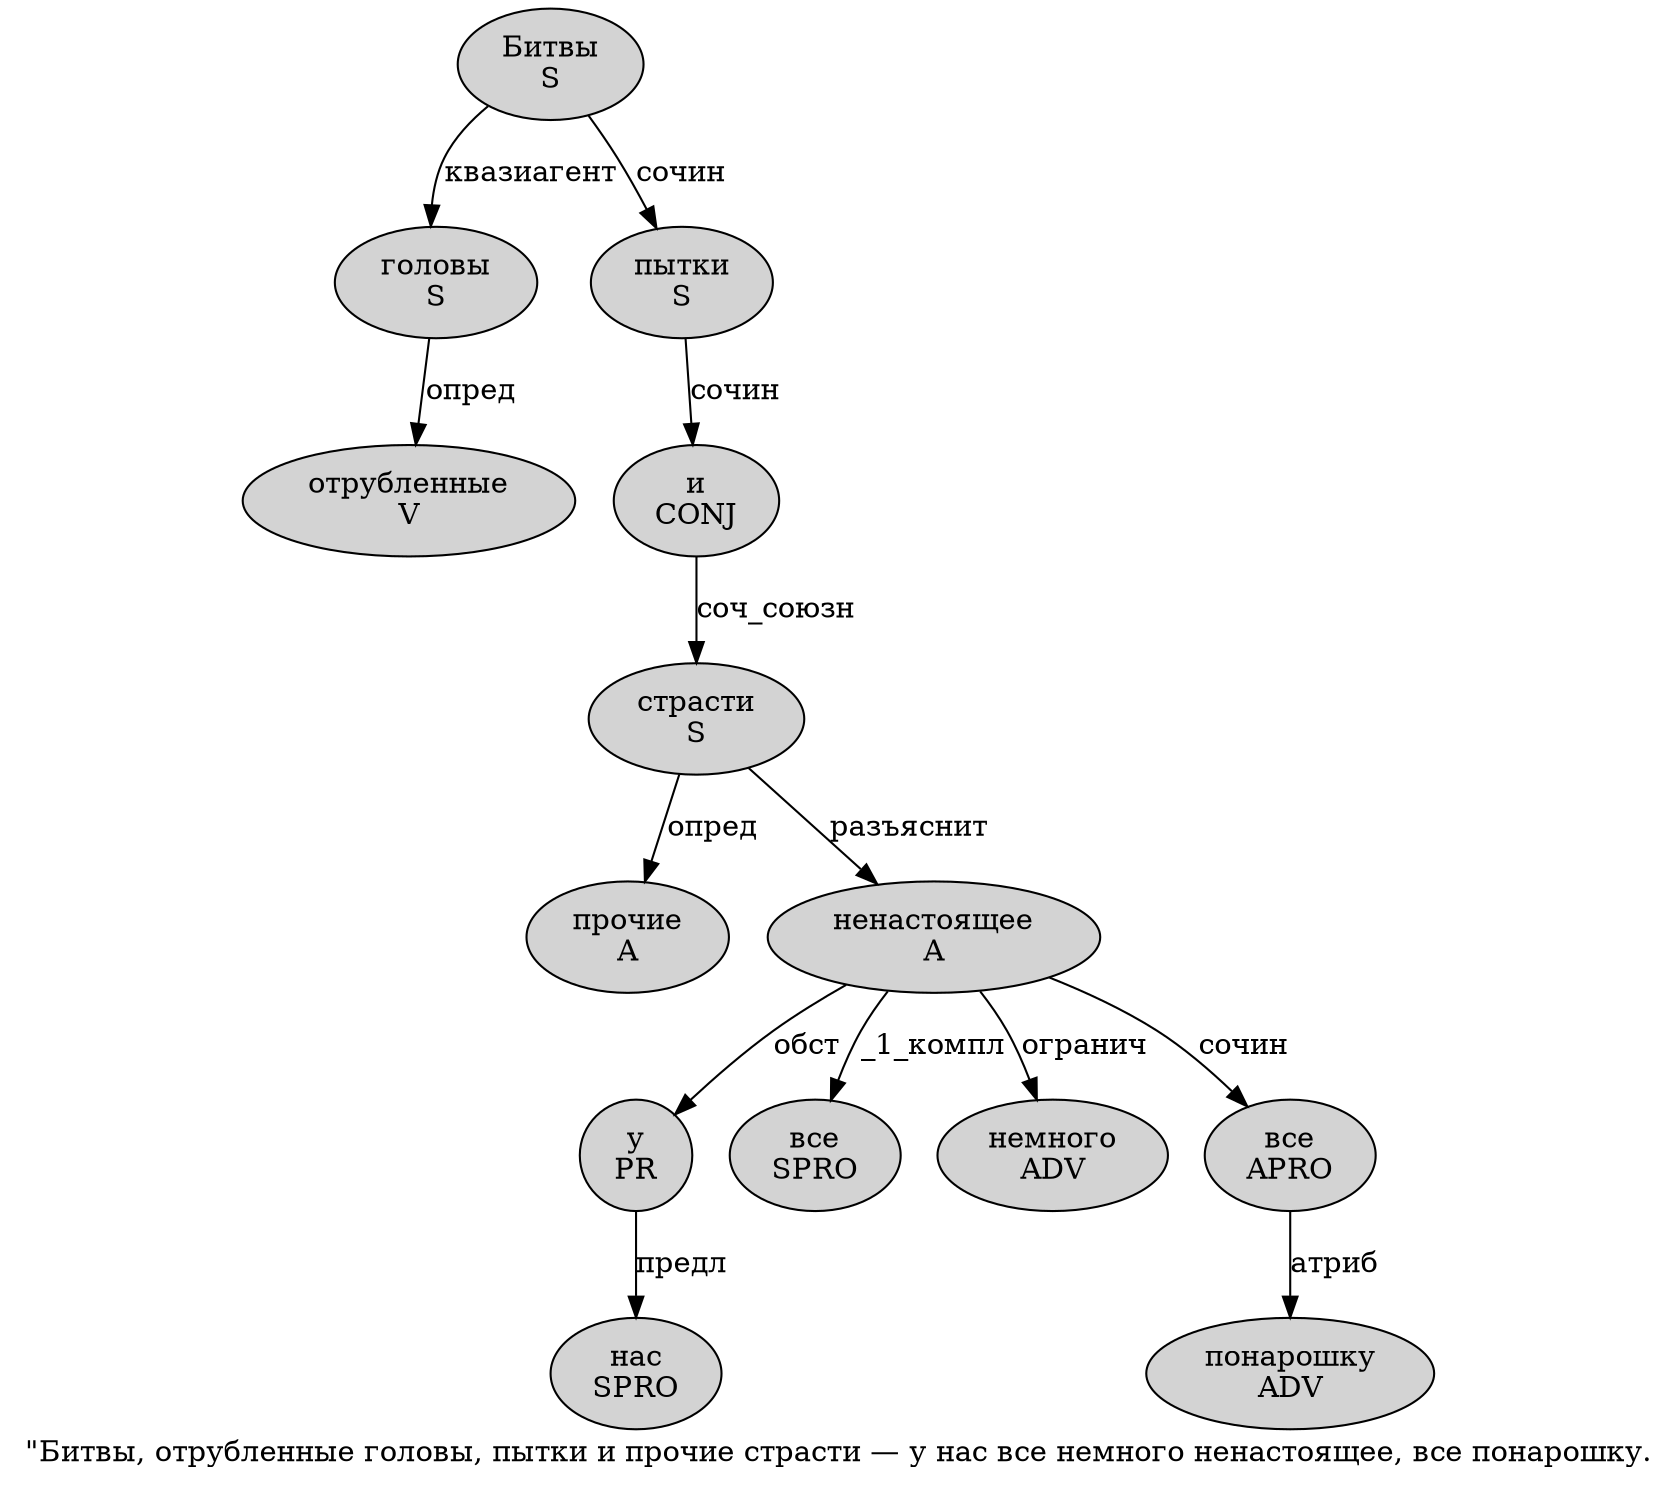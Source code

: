 digraph SENTENCE_766 {
	graph [label="\"Битвы, отрубленные головы, пытки и прочие страсти — у нас все немного ненастоящее, все понарошку."]
	node [style=filled]
		1 [label="Битвы
S" color="" fillcolor=lightgray penwidth=1 shape=ellipse]
		3 [label="отрубленные
V" color="" fillcolor=lightgray penwidth=1 shape=ellipse]
		4 [label="головы
S" color="" fillcolor=lightgray penwidth=1 shape=ellipse]
		6 [label="пытки
S" color="" fillcolor=lightgray penwidth=1 shape=ellipse]
		7 [label="и
CONJ" color="" fillcolor=lightgray penwidth=1 shape=ellipse]
		8 [label="прочие
A" color="" fillcolor=lightgray penwidth=1 shape=ellipse]
		9 [label="страсти
S" color="" fillcolor=lightgray penwidth=1 shape=ellipse]
		11 [label="у
PR" color="" fillcolor=lightgray penwidth=1 shape=ellipse]
		12 [label="нас
SPRO" color="" fillcolor=lightgray penwidth=1 shape=ellipse]
		13 [label="все
SPRO" color="" fillcolor=lightgray penwidth=1 shape=ellipse]
		14 [label="немного
ADV" color="" fillcolor=lightgray penwidth=1 shape=ellipse]
		15 [label="ненастоящее
A" color="" fillcolor=lightgray penwidth=1 shape=ellipse]
		17 [label="все
APRO" color="" fillcolor=lightgray penwidth=1 shape=ellipse]
		18 [label="понарошку
ADV" color="" fillcolor=lightgray penwidth=1 shape=ellipse]
			15 -> 11 [label="обст"]
			15 -> 13 [label="_1_компл"]
			15 -> 14 [label="огранич"]
			15 -> 17 [label="сочин"]
			11 -> 12 [label="предл"]
			9 -> 8 [label="опред"]
			9 -> 15 [label="разъяснит"]
			1 -> 4 [label="квазиагент"]
			1 -> 6 [label="сочин"]
			6 -> 7 [label="сочин"]
			7 -> 9 [label="соч_союзн"]
			4 -> 3 [label="опред"]
			17 -> 18 [label="атриб"]
}